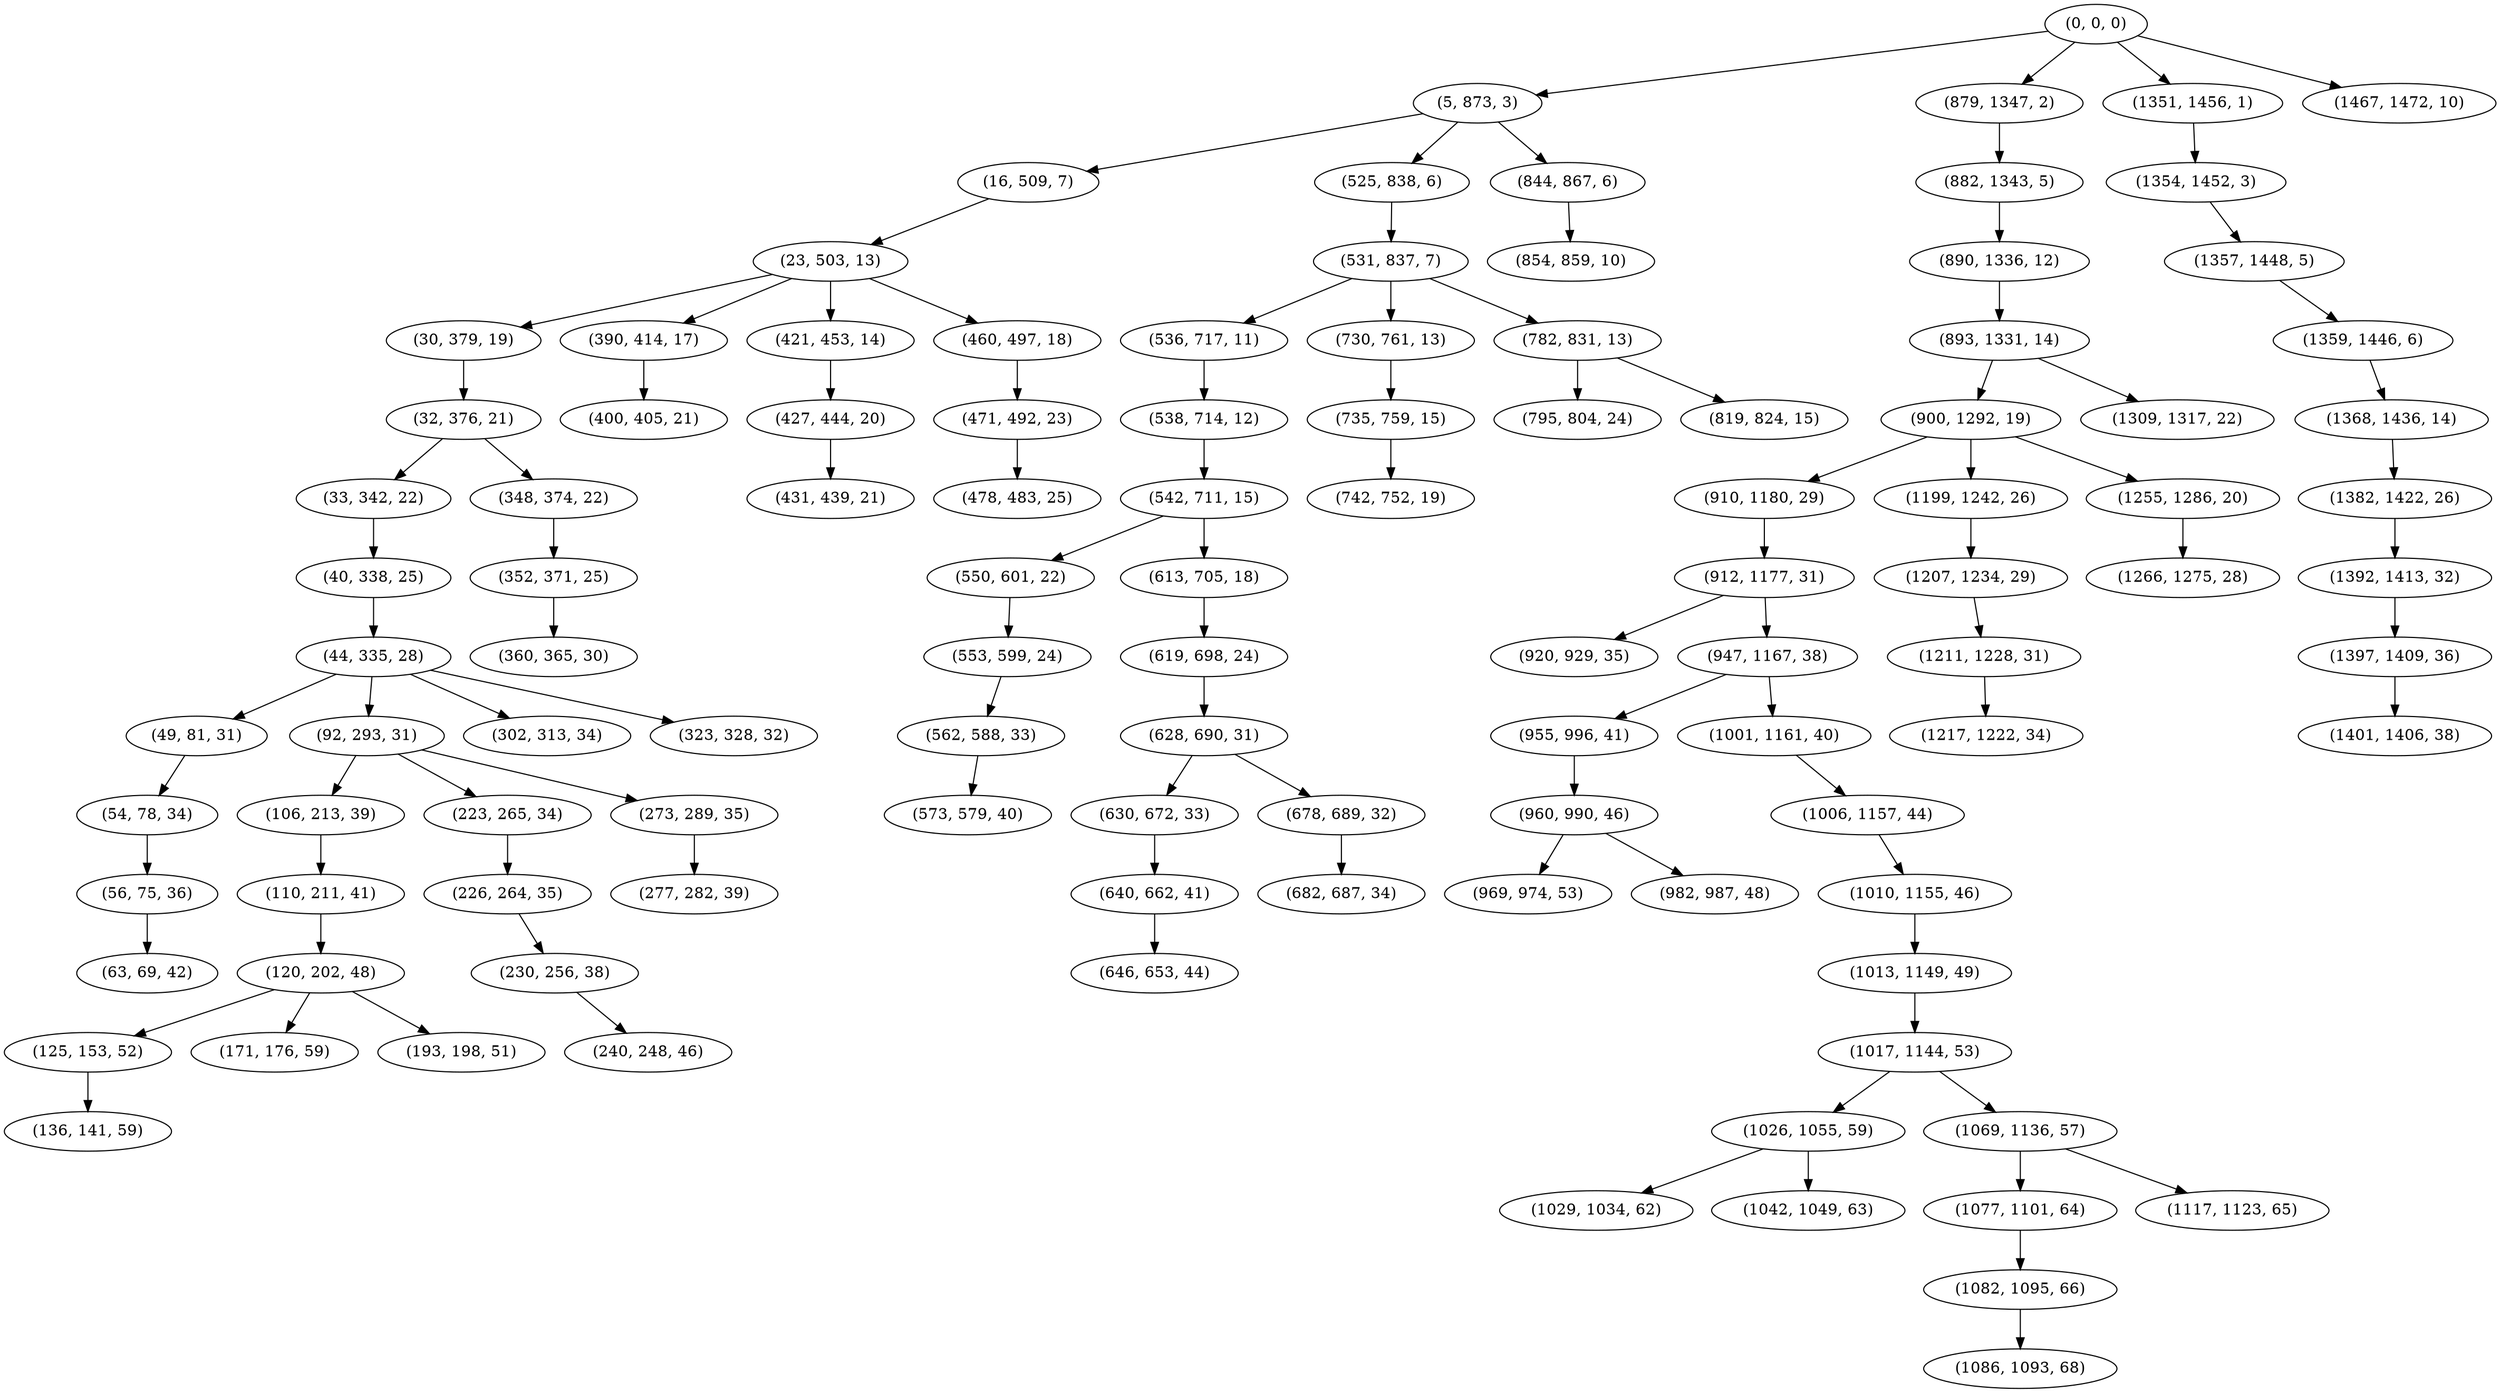 digraph tree {
    "(0, 0, 0)";
    "(5, 873, 3)";
    "(16, 509, 7)";
    "(23, 503, 13)";
    "(30, 379, 19)";
    "(32, 376, 21)";
    "(33, 342, 22)";
    "(40, 338, 25)";
    "(44, 335, 28)";
    "(49, 81, 31)";
    "(54, 78, 34)";
    "(56, 75, 36)";
    "(63, 69, 42)";
    "(92, 293, 31)";
    "(106, 213, 39)";
    "(110, 211, 41)";
    "(120, 202, 48)";
    "(125, 153, 52)";
    "(136, 141, 59)";
    "(171, 176, 59)";
    "(193, 198, 51)";
    "(223, 265, 34)";
    "(226, 264, 35)";
    "(230, 256, 38)";
    "(240, 248, 46)";
    "(273, 289, 35)";
    "(277, 282, 39)";
    "(302, 313, 34)";
    "(323, 328, 32)";
    "(348, 374, 22)";
    "(352, 371, 25)";
    "(360, 365, 30)";
    "(390, 414, 17)";
    "(400, 405, 21)";
    "(421, 453, 14)";
    "(427, 444, 20)";
    "(431, 439, 21)";
    "(460, 497, 18)";
    "(471, 492, 23)";
    "(478, 483, 25)";
    "(525, 838, 6)";
    "(531, 837, 7)";
    "(536, 717, 11)";
    "(538, 714, 12)";
    "(542, 711, 15)";
    "(550, 601, 22)";
    "(553, 599, 24)";
    "(562, 588, 33)";
    "(573, 579, 40)";
    "(613, 705, 18)";
    "(619, 698, 24)";
    "(628, 690, 31)";
    "(630, 672, 33)";
    "(640, 662, 41)";
    "(646, 653, 44)";
    "(678, 689, 32)";
    "(682, 687, 34)";
    "(730, 761, 13)";
    "(735, 759, 15)";
    "(742, 752, 19)";
    "(782, 831, 13)";
    "(795, 804, 24)";
    "(819, 824, 15)";
    "(844, 867, 6)";
    "(854, 859, 10)";
    "(879, 1347, 2)";
    "(882, 1343, 5)";
    "(890, 1336, 12)";
    "(893, 1331, 14)";
    "(900, 1292, 19)";
    "(910, 1180, 29)";
    "(912, 1177, 31)";
    "(920, 929, 35)";
    "(947, 1167, 38)";
    "(955, 996, 41)";
    "(960, 990, 46)";
    "(969, 974, 53)";
    "(982, 987, 48)";
    "(1001, 1161, 40)";
    "(1006, 1157, 44)";
    "(1010, 1155, 46)";
    "(1013, 1149, 49)";
    "(1017, 1144, 53)";
    "(1026, 1055, 59)";
    "(1029, 1034, 62)";
    "(1042, 1049, 63)";
    "(1069, 1136, 57)";
    "(1077, 1101, 64)";
    "(1082, 1095, 66)";
    "(1086, 1093, 68)";
    "(1117, 1123, 65)";
    "(1199, 1242, 26)";
    "(1207, 1234, 29)";
    "(1211, 1228, 31)";
    "(1217, 1222, 34)";
    "(1255, 1286, 20)";
    "(1266, 1275, 28)";
    "(1309, 1317, 22)";
    "(1351, 1456, 1)";
    "(1354, 1452, 3)";
    "(1357, 1448, 5)";
    "(1359, 1446, 6)";
    "(1368, 1436, 14)";
    "(1382, 1422, 26)";
    "(1392, 1413, 32)";
    "(1397, 1409, 36)";
    "(1401, 1406, 38)";
    "(1467, 1472, 10)";
    "(0, 0, 0)" -> "(5, 873, 3)";
    "(0, 0, 0)" -> "(879, 1347, 2)";
    "(0, 0, 0)" -> "(1351, 1456, 1)";
    "(0, 0, 0)" -> "(1467, 1472, 10)";
    "(5, 873, 3)" -> "(16, 509, 7)";
    "(5, 873, 3)" -> "(525, 838, 6)";
    "(5, 873, 3)" -> "(844, 867, 6)";
    "(16, 509, 7)" -> "(23, 503, 13)";
    "(23, 503, 13)" -> "(30, 379, 19)";
    "(23, 503, 13)" -> "(390, 414, 17)";
    "(23, 503, 13)" -> "(421, 453, 14)";
    "(23, 503, 13)" -> "(460, 497, 18)";
    "(30, 379, 19)" -> "(32, 376, 21)";
    "(32, 376, 21)" -> "(33, 342, 22)";
    "(32, 376, 21)" -> "(348, 374, 22)";
    "(33, 342, 22)" -> "(40, 338, 25)";
    "(40, 338, 25)" -> "(44, 335, 28)";
    "(44, 335, 28)" -> "(49, 81, 31)";
    "(44, 335, 28)" -> "(92, 293, 31)";
    "(44, 335, 28)" -> "(302, 313, 34)";
    "(44, 335, 28)" -> "(323, 328, 32)";
    "(49, 81, 31)" -> "(54, 78, 34)";
    "(54, 78, 34)" -> "(56, 75, 36)";
    "(56, 75, 36)" -> "(63, 69, 42)";
    "(92, 293, 31)" -> "(106, 213, 39)";
    "(92, 293, 31)" -> "(223, 265, 34)";
    "(92, 293, 31)" -> "(273, 289, 35)";
    "(106, 213, 39)" -> "(110, 211, 41)";
    "(110, 211, 41)" -> "(120, 202, 48)";
    "(120, 202, 48)" -> "(125, 153, 52)";
    "(120, 202, 48)" -> "(171, 176, 59)";
    "(120, 202, 48)" -> "(193, 198, 51)";
    "(125, 153, 52)" -> "(136, 141, 59)";
    "(223, 265, 34)" -> "(226, 264, 35)";
    "(226, 264, 35)" -> "(230, 256, 38)";
    "(230, 256, 38)" -> "(240, 248, 46)";
    "(273, 289, 35)" -> "(277, 282, 39)";
    "(348, 374, 22)" -> "(352, 371, 25)";
    "(352, 371, 25)" -> "(360, 365, 30)";
    "(390, 414, 17)" -> "(400, 405, 21)";
    "(421, 453, 14)" -> "(427, 444, 20)";
    "(427, 444, 20)" -> "(431, 439, 21)";
    "(460, 497, 18)" -> "(471, 492, 23)";
    "(471, 492, 23)" -> "(478, 483, 25)";
    "(525, 838, 6)" -> "(531, 837, 7)";
    "(531, 837, 7)" -> "(536, 717, 11)";
    "(531, 837, 7)" -> "(730, 761, 13)";
    "(531, 837, 7)" -> "(782, 831, 13)";
    "(536, 717, 11)" -> "(538, 714, 12)";
    "(538, 714, 12)" -> "(542, 711, 15)";
    "(542, 711, 15)" -> "(550, 601, 22)";
    "(542, 711, 15)" -> "(613, 705, 18)";
    "(550, 601, 22)" -> "(553, 599, 24)";
    "(553, 599, 24)" -> "(562, 588, 33)";
    "(562, 588, 33)" -> "(573, 579, 40)";
    "(613, 705, 18)" -> "(619, 698, 24)";
    "(619, 698, 24)" -> "(628, 690, 31)";
    "(628, 690, 31)" -> "(630, 672, 33)";
    "(628, 690, 31)" -> "(678, 689, 32)";
    "(630, 672, 33)" -> "(640, 662, 41)";
    "(640, 662, 41)" -> "(646, 653, 44)";
    "(678, 689, 32)" -> "(682, 687, 34)";
    "(730, 761, 13)" -> "(735, 759, 15)";
    "(735, 759, 15)" -> "(742, 752, 19)";
    "(782, 831, 13)" -> "(795, 804, 24)";
    "(782, 831, 13)" -> "(819, 824, 15)";
    "(844, 867, 6)" -> "(854, 859, 10)";
    "(879, 1347, 2)" -> "(882, 1343, 5)";
    "(882, 1343, 5)" -> "(890, 1336, 12)";
    "(890, 1336, 12)" -> "(893, 1331, 14)";
    "(893, 1331, 14)" -> "(900, 1292, 19)";
    "(893, 1331, 14)" -> "(1309, 1317, 22)";
    "(900, 1292, 19)" -> "(910, 1180, 29)";
    "(900, 1292, 19)" -> "(1199, 1242, 26)";
    "(900, 1292, 19)" -> "(1255, 1286, 20)";
    "(910, 1180, 29)" -> "(912, 1177, 31)";
    "(912, 1177, 31)" -> "(920, 929, 35)";
    "(912, 1177, 31)" -> "(947, 1167, 38)";
    "(947, 1167, 38)" -> "(955, 996, 41)";
    "(947, 1167, 38)" -> "(1001, 1161, 40)";
    "(955, 996, 41)" -> "(960, 990, 46)";
    "(960, 990, 46)" -> "(969, 974, 53)";
    "(960, 990, 46)" -> "(982, 987, 48)";
    "(1001, 1161, 40)" -> "(1006, 1157, 44)";
    "(1006, 1157, 44)" -> "(1010, 1155, 46)";
    "(1010, 1155, 46)" -> "(1013, 1149, 49)";
    "(1013, 1149, 49)" -> "(1017, 1144, 53)";
    "(1017, 1144, 53)" -> "(1026, 1055, 59)";
    "(1017, 1144, 53)" -> "(1069, 1136, 57)";
    "(1026, 1055, 59)" -> "(1029, 1034, 62)";
    "(1026, 1055, 59)" -> "(1042, 1049, 63)";
    "(1069, 1136, 57)" -> "(1077, 1101, 64)";
    "(1069, 1136, 57)" -> "(1117, 1123, 65)";
    "(1077, 1101, 64)" -> "(1082, 1095, 66)";
    "(1082, 1095, 66)" -> "(1086, 1093, 68)";
    "(1199, 1242, 26)" -> "(1207, 1234, 29)";
    "(1207, 1234, 29)" -> "(1211, 1228, 31)";
    "(1211, 1228, 31)" -> "(1217, 1222, 34)";
    "(1255, 1286, 20)" -> "(1266, 1275, 28)";
    "(1351, 1456, 1)" -> "(1354, 1452, 3)";
    "(1354, 1452, 3)" -> "(1357, 1448, 5)";
    "(1357, 1448, 5)" -> "(1359, 1446, 6)";
    "(1359, 1446, 6)" -> "(1368, 1436, 14)";
    "(1368, 1436, 14)" -> "(1382, 1422, 26)";
    "(1382, 1422, 26)" -> "(1392, 1413, 32)";
    "(1392, 1413, 32)" -> "(1397, 1409, 36)";
    "(1397, 1409, 36)" -> "(1401, 1406, 38)";
}
